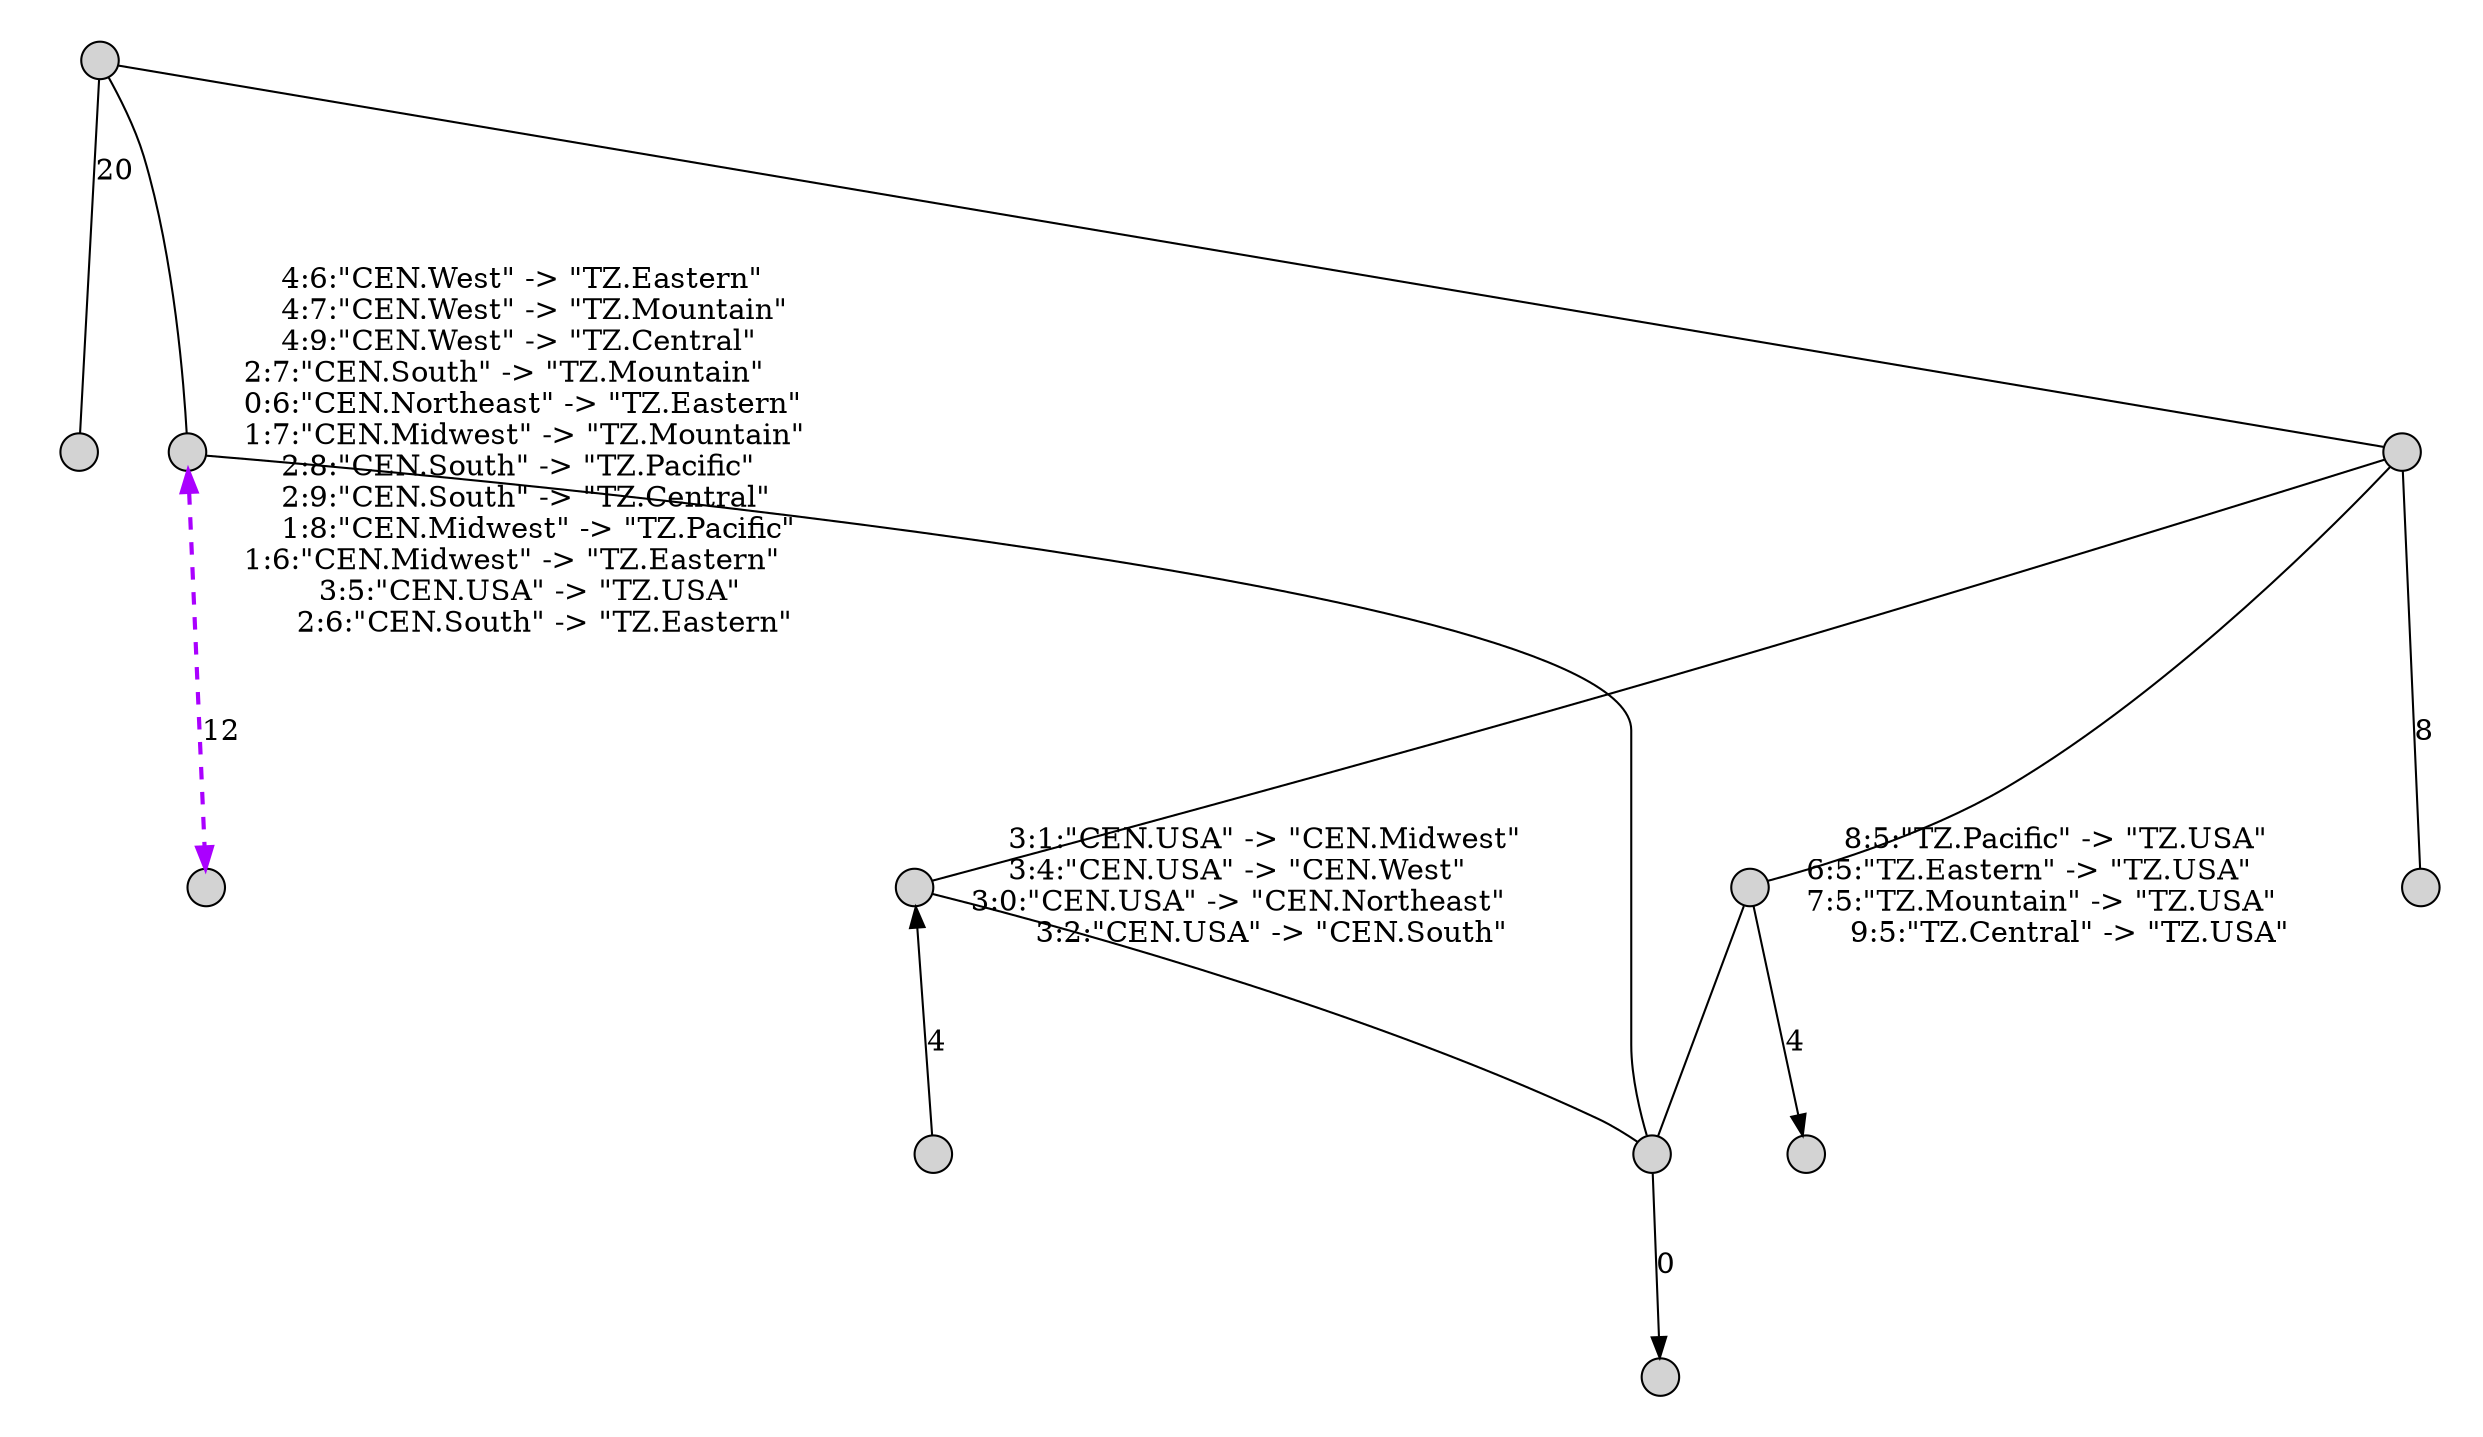 // <Lattice object of 3 atoms 6 concepts 2 coatoms at 0x113782048>
digraph Lattice {
	node [label="" shape=circle style=filled width=.25]
	edge [dir=none labeldistance=1.5 minlen=2]
	subgraph cluster_0 {
		style=filled
		color=transparent
		c0
		c0_end
		c0 -> c0_end [color="" constraint=true dir="" label=0 penwidth="" style=""]
	}
	subgraph cluster_1 {
		style=filled
		color=transparent
		c1
		c1_end
		c1 -> c1_end [color="#000000" constraint=true dir=back label=4 penwidth=1 style=solid]
	}
	c1 -> c1 [label="3:1:\"CEN.USA\" -> \"CEN.Midwest\"	
3:4:\"CEN.USA\" -> \"CEN.West\"	
3:0:\"CEN.USA\" -> \"CEN.Northeast\"	
3:2:\"CEN.USA\" -> \"CEN.South\"" color=transparent labelangle=270]
	c1 -> c0
	subgraph cluster_2 {
		style=filled
		color=transparent
		c2
		c2_end
		c2 -> c2_end [color="#000000" constraint=true dir=forward label=4 penwidth=1 style=solid]
	}
	c2 -> c2 [label="8:5:\"TZ.Pacific\" -> \"TZ.USA\"	
6:5:\"TZ.Eastern\" -> \"TZ.USA\"	
7:5:\"TZ.Mountain\" -> \"TZ.USA\"	
9:5:\"TZ.Central\" -> \"TZ.USA\"" color=transparent labelangle=270]
	c2 -> c0
	subgraph cluster_3 {
		style=filled
		color=transparent
		c3
		c3_end
		c3 -> c3_end [color="#000000" constraint=true label=8 penwidth=1 style=solid]
	}
	c3 -> c1
	c3 -> c2
	subgraph cluster_4 {
		style=filled
		color=transparent
		c4
		c4_end
		c4 -> c4_end [color="#AA00FF" constraint=true dir=both label=12 penwidth=2 style=dashed]
	}
	c4 -> c4 [label="4:6:\"CEN.West\" -> \"TZ.Eastern\"	
4:7:\"CEN.West\" -> \"TZ.Mountain\"	
4:9:\"CEN.West\" -> \"TZ.Central\"	
2:7:\"CEN.South\" -> \"TZ.Mountain\"	
0:6:\"CEN.Northeast\" -> \"TZ.Eastern\"	
1:7:\"CEN.Midwest\" -> \"TZ.Mountain\"	
2:8:\"CEN.South\" -> \"TZ.Pacific\"	
2:9:\"CEN.South\" -> \"TZ.Central\"	
1:8:\"CEN.Midwest\" -> \"TZ.Pacific\"	
1:6:\"CEN.Midwest\" -> \"TZ.Eastern\"	
3:5:\"CEN.USA\" -> \"TZ.USA\"	
2:6:\"CEN.South\" -> \"TZ.Eastern\"" color=transparent labelangle=270]
	c4 -> c0
	subgraph cluster_5 {
		style=filled
		color=transparent
		c5
		c5_end
		c5 -> c5_end [constraint=true label=20]
	}
	c5 -> c3
	c5 -> c4
}
